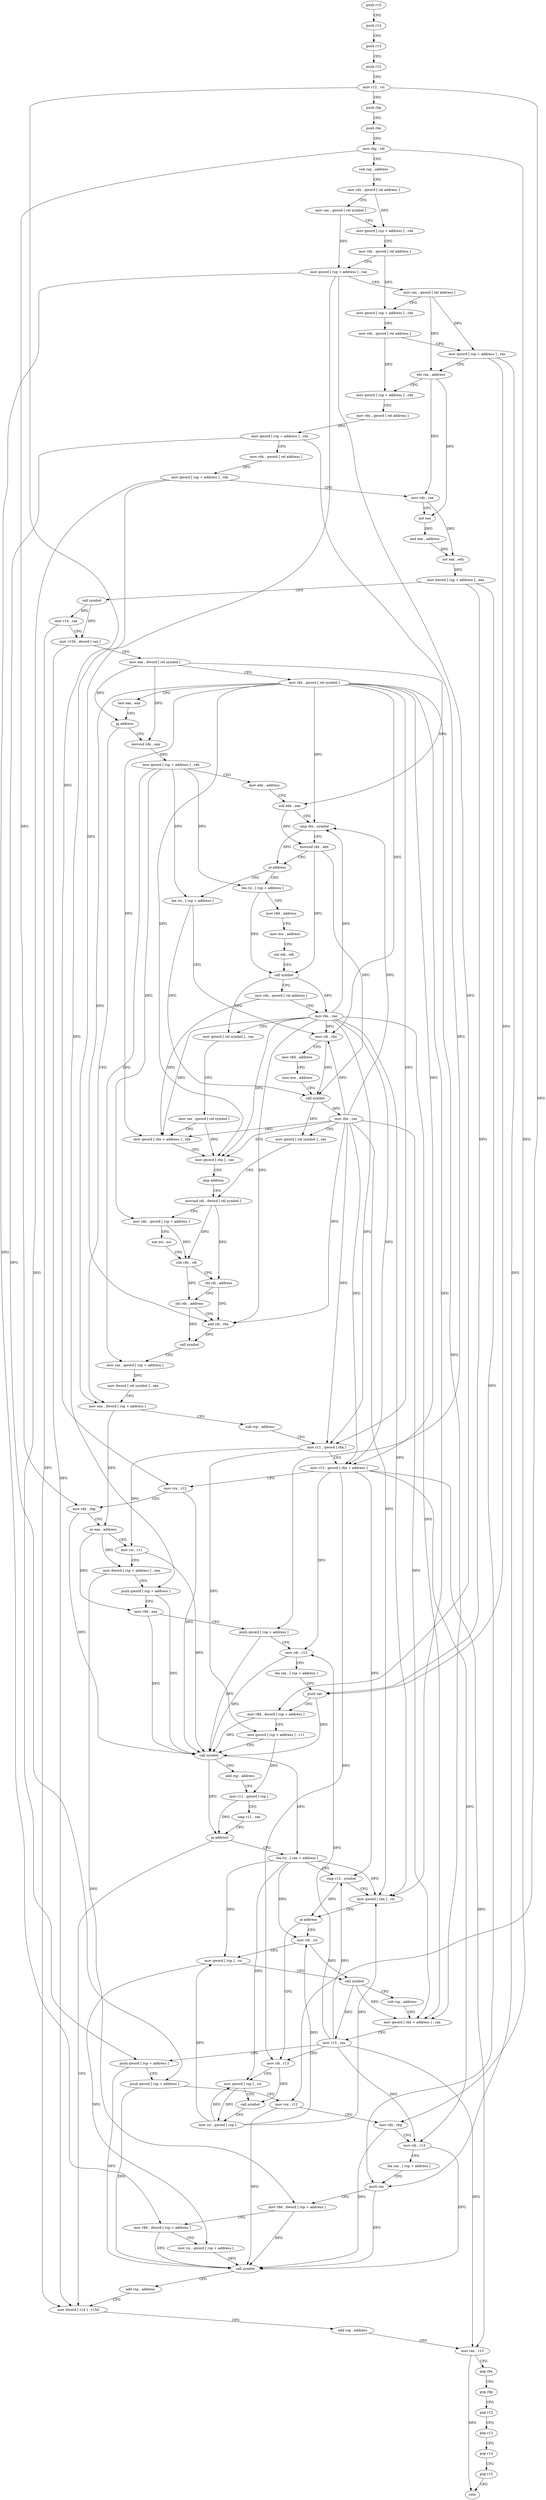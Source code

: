 digraph "func" {
"4357696" [label = "push r15" ]
"4357698" [label = "push r14" ]
"4357700" [label = "push r13" ]
"4357702" [label = "push r12" ]
"4357704" [label = "mov r12 , rsi" ]
"4357707" [label = "push rbp" ]
"4357708" [label = "push rbx" ]
"4357709" [label = "mov rbp , rdi" ]
"4357712" [label = "sub rsp , address" ]
"4357716" [label = "mov rdx , qword [ rel address ]" ]
"4357723" [label = "mov rax , qword [ rel symbol ]" ]
"4357730" [label = "mov qword [ rsp + address ] , rdx" ]
"4357735" [label = "mov rdx , qword [ rel address ]" ]
"4357742" [label = "mov qword [ rsp + address ] , rax" ]
"4357747" [label = "mov rax , qword [ rel address ]" ]
"4357754" [label = "mov qword [ rsp + address ] , rdx" ]
"4357759" [label = "mov rdx , qword [ rel address ]" ]
"4357766" [label = "mov qword [ rsp + address ] , rax" ]
"4357771" [label = "shr rax , address" ]
"4357775" [label = "mov qword [ rsp + address ] , rdx" ]
"4357780" [label = "mov rdx , qword [ rel address ]" ]
"4357787" [label = "mov qword [ rsp + address ] , rdx" ]
"4357792" [label = "mov rdx , qword [ rel address ]" ]
"4357799" [label = "mov qword [ rsp + address ] , rdx" ]
"4357804" [label = "mov rdx , rax" ]
"4357807" [label = "not eax" ]
"4357809" [label = "and eax , address" ]
"4357814" [label = "xor eax , edx" ]
"4357816" [label = "mov dword [ rsp + address ] , eax" ]
"4357820" [label = "call symbol" ]
"4357825" [label = "mov r14 , rax" ]
"4357828" [label = "mov r15d , dword [ rax ]" ]
"4357831" [label = "mov eax , dword [ rel symbol ]" ]
"4357837" [label = "mov rbx , qword [ rel symbol ]" ]
"4357844" [label = "test eax , eax" ]
"4357846" [label = "jg address" ]
"4357957" [label = "mov eax , dword [ rsp + address ]" ]
"4357848" [label = "movsxd rdx , eax" ]
"4357961" [label = "sub rsp , address" ]
"4357965" [label = "mov r11 , qword [ rbx ]" ]
"4357968" [label = "mov r13 , qword [ rbx + address ]" ]
"4357972" [label = "mov rcx , r12" ]
"4357975" [label = "mov rdx , rbp" ]
"4357978" [label = "or eax , address" ]
"4357981" [label = "mov rsi , r11" ]
"4357984" [label = "mov dword [ rsp + address ] , eax" ]
"4357988" [label = "push qword [ rsp + address ]" ]
"4357992" [label = "mov r9d , eax" ]
"4357995" [label = "push qword [ rsp + address ]" ]
"4357999" [label = "mov rdi , r13" ]
"4358002" [label = "lea rax , [ rsp + address ]" ]
"4358007" [label = "push rax" ]
"4358008" [label = "mov r8d , dword [ rsp + address ]" ]
"4358013" [label = "mov qword [ rsp + address ] , r11" ]
"4358018" [label = "call symbol" ]
"4358023" [label = "add rsp , address" ]
"4358027" [label = "mov r11 , qword [ rsp ]" ]
"4358031" [label = "cmp r11 , rax" ]
"4358034" [label = "ja address" ]
"4358138" [label = "mov dword [ r14 ] , r15d" ]
"4358036" [label = "lea rsi , [ rax + address ]" ]
"4357851" [label = "mov qword [ rsp + address ] , rdx" ]
"4357856" [label = "mov edx , address" ]
"4357861" [label = "sub edx , eax" ]
"4357863" [label = "cmp rbx , symbol" ]
"4357870" [label = "movsxd rdx , edx" ]
"4357873" [label = "je address" ]
"4358160" [label = "lea rsi , [ rsp + address ]" ]
"4357879" [label = "lea rsi , [ rsp + address ]" ]
"4358141" [label = "add rsp , address" ]
"4358145" [label = "mov rax , r13" ]
"4358148" [label = "pop rbx" ]
"4358149" [label = "pop rbp" ]
"4358150" [label = "pop r12" ]
"4358152" [label = "pop r13" ]
"4358154" [label = "pop r14" ]
"4358156" [label = "pop r15" ]
"4358158" [label = "retn" ]
"4358040" [label = "cmp r13 , symbol" ]
"4358047" [label = "mov qword [ rbx ] , rsi" ]
"4358050" [label = "je address" ]
"4358068" [label = "mov rdi , rsi" ]
"4358052" [label = "mov rdi , r13" ]
"4358165" [label = "mov r8d , address" ]
"4358171" [label = "mov ecx , address" ]
"4358176" [label = "xor edi , edi" ]
"4358178" [label = "call symbol" ]
"4358183" [label = "mov rdx , qword [ rel address ]" ]
"4358190" [label = "mov rbx , rax" ]
"4358193" [label = "mov qword [ rel symbol ] , rax" ]
"4358200" [label = "mov rax , qword [ rel symbol ]" ]
"4358207" [label = "mov qword [ rbx + address ] , rdx" ]
"4358211" [label = "mov qword [ rbx ] , rax" ]
"4358214" [label = "jmp address" ]
"4357913" [label = "movsxd rdi , dword [ rel symbol ]" ]
"4357884" [label = "mov rdi , rbx" ]
"4357887" [label = "mov r8d , address" ]
"4357893" [label = "mov ecx , address" ]
"4357898" [label = "call symbol" ]
"4357903" [label = "mov rbx , rax" ]
"4357906" [label = "mov qword [ rel symbol ] , rax" ]
"4358071" [label = "mov qword [ rsp ] , rsi" ]
"4358075" [label = "call symbol" ]
"4358080" [label = "sub rsp , address" ]
"4358084" [label = "mov qword [ rbx + address ] , rax" ]
"4358088" [label = "mov r13 , rax" ]
"4358091" [label = "push qword [ rsp + address ]" ]
"4358095" [label = "push qword [ rsp + address ]" ]
"4358099" [label = "mov rcx , r12" ]
"4358102" [label = "mov rdx , rbp" ]
"4358105" [label = "mov rdi , r13" ]
"4358108" [label = "lea rax , [ rsp + address ]" ]
"4358113" [label = "push rax" ]
"4358114" [label = "mov r9d , dword [ rsp + address ]" ]
"4358119" [label = "mov r8d , dword [ rsp + address ]" ]
"4358124" [label = "mov rsi , qword [ rsp + address ]" ]
"4358129" [label = "call symbol" ]
"4358134" [label = "add rsp , address" ]
"4358055" [label = "mov qword [ rsp ] , rsi" ]
"4358059" [label = "call symbol" ]
"4358064" [label = "mov rsi , qword [ rsp ]" ]
"4357920" [label = "mov rdx , qword [ rsp + address ]" ]
"4357925" [label = "xor esi , esi" ]
"4357927" [label = "sub rdx , rdi" ]
"4357930" [label = "shl rdi , address" ]
"4357934" [label = "shl rdx , address" ]
"4357938" [label = "add rdi , rbx" ]
"4357941" [label = "call symbol" ]
"4357946" [label = "mov rax , qword [ rsp + address ]" ]
"4357951" [label = "mov dword [ rel symbol ] , eax" ]
"4357696" -> "4357698" [ label = "CFG" ]
"4357698" -> "4357700" [ label = "CFG" ]
"4357700" -> "4357702" [ label = "CFG" ]
"4357702" -> "4357704" [ label = "CFG" ]
"4357704" -> "4357707" [ label = "CFG" ]
"4357704" -> "4357972" [ label = "DFG" ]
"4357704" -> "4358099" [ label = "DFG" ]
"4357707" -> "4357708" [ label = "CFG" ]
"4357708" -> "4357709" [ label = "CFG" ]
"4357709" -> "4357712" [ label = "CFG" ]
"4357709" -> "4357975" [ label = "DFG" ]
"4357709" -> "4358102" [ label = "DFG" ]
"4357712" -> "4357716" [ label = "CFG" ]
"4357716" -> "4357723" [ label = "CFG" ]
"4357716" -> "4357730" [ label = "DFG" ]
"4357723" -> "4357730" [ label = "CFG" ]
"4357723" -> "4357742" [ label = "DFG" ]
"4357730" -> "4357735" [ label = "CFG" ]
"4357735" -> "4357742" [ label = "CFG" ]
"4357735" -> "4357754" [ label = "DFG" ]
"4357742" -> "4357747" [ label = "CFG" ]
"4357742" -> "4357957" [ label = "DFG" ]
"4357742" -> "4358008" [ label = "DFG" ]
"4357742" -> "4358119" [ label = "DFG" ]
"4357747" -> "4357754" [ label = "CFG" ]
"4357747" -> "4357766" [ label = "DFG" ]
"4357747" -> "4357771" [ label = "DFG" ]
"4357754" -> "4357759" [ label = "CFG" ]
"4357759" -> "4357766" [ label = "CFG" ]
"4357759" -> "4357775" [ label = "DFG" ]
"4357766" -> "4357771" [ label = "CFG" ]
"4357766" -> "4358007" [ label = "DFG" ]
"4357766" -> "4358113" [ label = "DFG" ]
"4357771" -> "4357775" [ label = "CFG" ]
"4357771" -> "4357804" [ label = "DFG" ]
"4357771" -> "4357807" [ label = "DFG" ]
"4357775" -> "4357780" [ label = "CFG" ]
"4357780" -> "4357787" [ label = "DFG" ]
"4357787" -> "4357792" [ label = "CFG" ]
"4357787" -> "4357995" [ label = "DFG" ]
"4357787" -> "4358095" [ label = "DFG" ]
"4357792" -> "4357799" [ label = "DFG" ]
"4357799" -> "4357804" [ label = "CFG" ]
"4357799" -> "4357988" [ label = "DFG" ]
"4357799" -> "4358091" [ label = "DFG" ]
"4357804" -> "4357807" [ label = "CFG" ]
"4357804" -> "4357814" [ label = "DFG" ]
"4357807" -> "4357809" [ label = "DFG" ]
"4357809" -> "4357814" [ label = "DFG" ]
"4357814" -> "4357816" [ label = "DFG" ]
"4357816" -> "4357820" [ label = "CFG" ]
"4357816" -> "4358007" [ label = "DFG" ]
"4357816" -> "4358113" [ label = "DFG" ]
"4357820" -> "4357825" [ label = "DFG" ]
"4357820" -> "4357828" [ label = "DFG" ]
"4357825" -> "4357828" [ label = "CFG" ]
"4357825" -> "4358138" [ label = "DFG" ]
"4357828" -> "4357831" [ label = "CFG" ]
"4357828" -> "4358138" [ label = "DFG" ]
"4357831" -> "4357837" [ label = "CFG" ]
"4357831" -> "4357846" [ label = "DFG" ]
"4357831" -> "4357848" [ label = "DFG" ]
"4357831" -> "4357861" [ label = "DFG" ]
"4357837" -> "4357844" [ label = "CFG" ]
"4357837" -> "4357965" [ label = "DFG" ]
"4357837" -> "4357968" [ label = "DFG" ]
"4357837" -> "4357863" [ label = "DFG" ]
"4357837" -> "4358047" [ label = "DFG" ]
"4357837" -> "4358207" [ label = "DFG" ]
"4357837" -> "4358211" [ label = "DFG" ]
"4357837" -> "4357884" [ label = "DFG" ]
"4357837" -> "4358084" [ label = "DFG" ]
"4357837" -> "4357938" [ label = "DFG" ]
"4357844" -> "4357846" [ label = "CFG" ]
"4357846" -> "4357957" [ label = "CFG" ]
"4357846" -> "4357848" [ label = "CFG" ]
"4357957" -> "4357961" [ label = "CFG" ]
"4357957" -> "4357978" [ label = "DFG" ]
"4357848" -> "4357851" [ label = "DFG" ]
"4357961" -> "4357965" [ label = "CFG" ]
"4357965" -> "4357968" [ label = "CFG" ]
"4357965" -> "4357981" [ label = "DFG" ]
"4357965" -> "4358013" [ label = "DFG" ]
"4357968" -> "4357972" [ label = "CFG" ]
"4357968" -> "4357999" [ label = "DFG" ]
"4357968" -> "4358145" [ label = "DFG" ]
"4357968" -> "4358040" [ label = "DFG" ]
"4357968" -> "4358105" [ label = "DFG" ]
"4357968" -> "4358052" [ label = "DFG" ]
"4357972" -> "4357975" [ label = "CFG" ]
"4357972" -> "4358018" [ label = "DFG" ]
"4357975" -> "4357978" [ label = "CFG" ]
"4357975" -> "4358018" [ label = "DFG" ]
"4357978" -> "4357981" [ label = "CFG" ]
"4357978" -> "4357984" [ label = "DFG" ]
"4357978" -> "4357992" [ label = "DFG" ]
"4357981" -> "4357984" [ label = "CFG" ]
"4357981" -> "4358018" [ label = "DFG" ]
"4357984" -> "4357988" [ label = "CFG" ]
"4357984" -> "4358114" [ label = "DFG" ]
"4357988" -> "4357992" [ label = "CFG" ]
"4357988" -> "4358018" [ label = "DFG" ]
"4357992" -> "4357995" [ label = "CFG" ]
"4357992" -> "4358018" [ label = "DFG" ]
"4357995" -> "4357999" [ label = "CFG" ]
"4357995" -> "4358018" [ label = "DFG" ]
"4357999" -> "4358002" [ label = "CFG" ]
"4357999" -> "4358018" [ label = "DFG" ]
"4358002" -> "4358007" [ label = "CFG" ]
"4358007" -> "4358008" [ label = "CFG" ]
"4358007" -> "4358018" [ label = "DFG" ]
"4358008" -> "4358013" [ label = "CFG" ]
"4358008" -> "4358018" [ label = "DFG" ]
"4358013" -> "4358018" [ label = "CFG" ]
"4358013" -> "4358027" [ label = "DFG" ]
"4358018" -> "4358023" [ label = "CFG" ]
"4358018" -> "4358034" [ label = "DFG" ]
"4358018" -> "4358036" [ label = "DFG" ]
"4358023" -> "4358027" [ label = "CFG" ]
"4358027" -> "4358031" [ label = "CFG" ]
"4358027" -> "4358034" [ label = "DFG" ]
"4358031" -> "4358034" [ label = "CFG" ]
"4358034" -> "4358138" [ label = "CFG" ]
"4358034" -> "4358036" [ label = "CFG" ]
"4358138" -> "4358141" [ label = "CFG" ]
"4358036" -> "4358040" [ label = "CFG" ]
"4358036" -> "4358047" [ label = "DFG" ]
"4358036" -> "4358068" [ label = "DFG" ]
"4358036" -> "4358071" [ label = "DFG" ]
"4358036" -> "4358055" [ label = "DFG" ]
"4357851" -> "4357856" [ label = "CFG" ]
"4357851" -> "4357920" [ label = "DFG" ]
"4357851" -> "4357946" [ label = "DFG" ]
"4357851" -> "4358160" [ label = "DFG" ]
"4357851" -> "4357879" [ label = "DFG" ]
"4357856" -> "4357861" [ label = "CFG" ]
"4357861" -> "4357863" [ label = "CFG" ]
"4357861" -> "4357870" [ label = "DFG" ]
"4357863" -> "4357870" [ label = "CFG" ]
"4357863" -> "4357873" [ label = "DFG" ]
"4357870" -> "4357873" [ label = "CFG" ]
"4357870" -> "4358178" [ label = "DFG" ]
"4357870" -> "4357898" [ label = "DFG" ]
"4357873" -> "4358160" [ label = "CFG" ]
"4357873" -> "4357879" [ label = "CFG" ]
"4358160" -> "4358165" [ label = "CFG" ]
"4358160" -> "4358178" [ label = "DFG" ]
"4357879" -> "4357884" [ label = "CFG" ]
"4357879" -> "4357898" [ label = "DFG" ]
"4358141" -> "4358145" [ label = "CFG" ]
"4358145" -> "4358148" [ label = "CFG" ]
"4358145" -> "4358158" [ label = "DFG" ]
"4358148" -> "4358149" [ label = "CFG" ]
"4358149" -> "4358150" [ label = "CFG" ]
"4358150" -> "4358152" [ label = "CFG" ]
"4358152" -> "4358154" [ label = "CFG" ]
"4358154" -> "4358156" [ label = "CFG" ]
"4358156" -> "4358158" [ label = "CFG" ]
"4358040" -> "4358047" [ label = "CFG" ]
"4358040" -> "4358050" [ label = "DFG" ]
"4358047" -> "4358050" [ label = "CFG" ]
"4358050" -> "4358068" [ label = "CFG" ]
"4358050" -> "4358052" [ label = "CFG" ]
"4358068" -> "4358071" [ label = "CFG" ]
"4358068" -> "4358075" [ label = "DFG" ]
"4358052" -> "4358055" [ label = "CFG" ]
"4358052" -> "4358059" [ label = "DFG" ]
"4358165" -> "4358171" [ label = "CFG" ]
"4358171" -> "4358176" [ label = "CFG" ]
"4358176" -> "4358178" [ label = "CFG" ]
"4358178" -> "4358183" [ label = "CFG" ]
"4358178" -> "4358190" [ label = "DFG" ]
"4358178" -> "4358193" [ label = "DFG" ]
"4358183" -> "4358190" [ label = "CFG" ]
"4358183" -> "4358207" [ label = "DFG" ]
"4358190" -> "4358193" [ label = "CFG" ]
"4358190" -> "4357965" [ label = "DFG" ]
"4358190" -> "4357968" [ label = "DFG" ]
"4358190" -> "4357863" [ label = "DFG" ]
"4358190" -> "4358047" [ label = "DFG" ]
"4358190" -> "4358207" [ label = "DFG" ]
"4358190" -> "4358211" [ label = "DFG" ]
"4358190" -> "4357884" [ label = "DFG" ]
"4358190" -> "4358084" [ label = "DFG" ]
"4358190" -> "4357938" [ label = "DFG" ]
"4358193" -> "4358200" [ label = "CFG" ]
"4358200" -> "4358207" [ label = "CFG" ]
"4358200" -> "4358211" [ label = "DFG" ]
"4358207" -> "4358211" [ label = "CFG" ]
"4358211" -> "4358214" [ label = "CFG" ]
"4358214" -> "4357913" [ label = "CFG" ]
"4357913" -> "4357920" [ label = "CFG" ]
"4357913" -> "4357927" [ label = "DFG" ]
"4357913" -> "4357930" [ label = "DFG" ]
"4357884" -> "4357887" [ label = "CFG" ]
"4357884" -> "4357898" [ label = "DFG" ]
"4357887" -> "4357893" [ label = "CFG" ]
"4357893" -> "4357898" [ label = "CFG" ]
"4357898" -> "4357903" [ label = "DFG" ]
"4357898" -> "4357906" [ label = "DFG" ]
"4357903" -> "4357906" [ label = "CFG" ]
"4357903" -> "4357965" [ label = "DFG" ]
"4357903" -> "4357968" [ label = "DFG" ]
"4357903" -> "4357863" [ label = "DFG" ]
"4357903" -> "4357884" [ label = "DFG" ]
"4357903" -> "4358047" [ label = "DFG" ]
"4357903" -> "4358207" [ label = "DFG" ]
"4357903" -> "4358211" [ label = "DFG" ]
"4357903" -> "4358084" [ label = "DFG" ]
"4357903" -> "4357938" [ label = "DFG" ]
"4357906" -> "4357913" [ label = "CFG" ]
"4358071" -> "4358075" [ label = "CFG" ]
"4358071" -> "4358124" [ label = "DFG" ]
"4358075" -> "4358080" [ label = "CFG" ]
"4358075" -> "4358084" [ label = "DFG" ]
"4358075" -> "4358088" [ label = "DFG" ]
"4358080" -> "4358084" [ label = "CFG" ]
"4358084" -> "4358088" [ label = "CFG" ]
"4358088" -> "4358091" [ label = "CFG" ]
"4358088" -> "4357999" [ label = "DFG" ]
"4358088" -> "4358145" [ label = "DFG" ]
"4358088" -> "4358040" [ label = "DFG" ]
"4358088" -> "4358105" [ label = "DFG" ]
"4358088" -> "4358052" [ label = "DFG" ]
"4358091" -> "4358095" [ label = "CFG" ]
"4358091" -> "4358129" [ label = "DFG" ]
"4358095" -> "4358099" [ label = "CFG" ]
"4358095" -> "4358129" [ label = "DFG" ]
"4358099" -> "4358102" [ label = "CFG" ]
"4358099" -> "4358129" [ label = "DFG" ]
"4358102" -> "4358105" [ label = "CFG" ]
"4358102" -> "4358129" [ label = "DFG" ]
"4358105" -> "4358108" [ label = "CFG" ]
"4358105" -> "4358129" [ label = "DFG" ]
"4358108" -> "4358113" [ label = "CFG" ]
"4358113" -> "4358114" [ label = "CFG" ]
"4358113" -> "4358129" [ label = "DFG" ]
"4358114" -> "4358119" [ label = "CFG" ]
"4358114" -> "4358129" [ label = "DFG" ]
"4358119" -> "4358124" [ label = "CFG" ]
"4358119" -> "4358129" [ label = "DFG" ]
"4358124" -> "4358129" [ label = "DFG" ]
"4358129" -> "4358134" [ label = "CFG" ]
"4358134" -> "4358138" [ label = "CFG" ]
"4358055" -> "4358059" [ label = "CFG" ]
"4358055" -> "4358064" [ label = "DFG" ]
"4358059" -> "4358064" [ label = "CFG" ]
"4358064" -> "4358068" [ label = "DFG" ]
"4358064" -> "4358047" [ label = "DFG" ]
"4358064" -> "4358071" [ label = "DFG" ]
"4358064" -> "4358055" [ label = "DFG" ]
"4357920" -> "4357925" [ label = "CFG" ]
"4357920" -> "4357927" [ label = "DFG" ]
"4357925" -> "4357927" [ label = "CFG" ]
"4357927" -> "4357930" [ label = "CFG" ]
"4357927" -> "4357934" [ label = "DFG" ]
"4357930" -> "4357934" [ label = "CFG" ]
"4357930" -> "4357938" [ label = "DFG" ]
"4357934" -> "4357938" [ label = "CFG" ]
"4357934" -> "4357941" [ label = "DFG" ]
"4357938" -> "4357941" [ label = "DFG" ]
"4357941" -> "4357946" [ label = "CFG" ]
"4357946" -> "4357951" [ label = "DFG" ]
"4357951" -> "4357957" [ label = "CFG" ]
}
